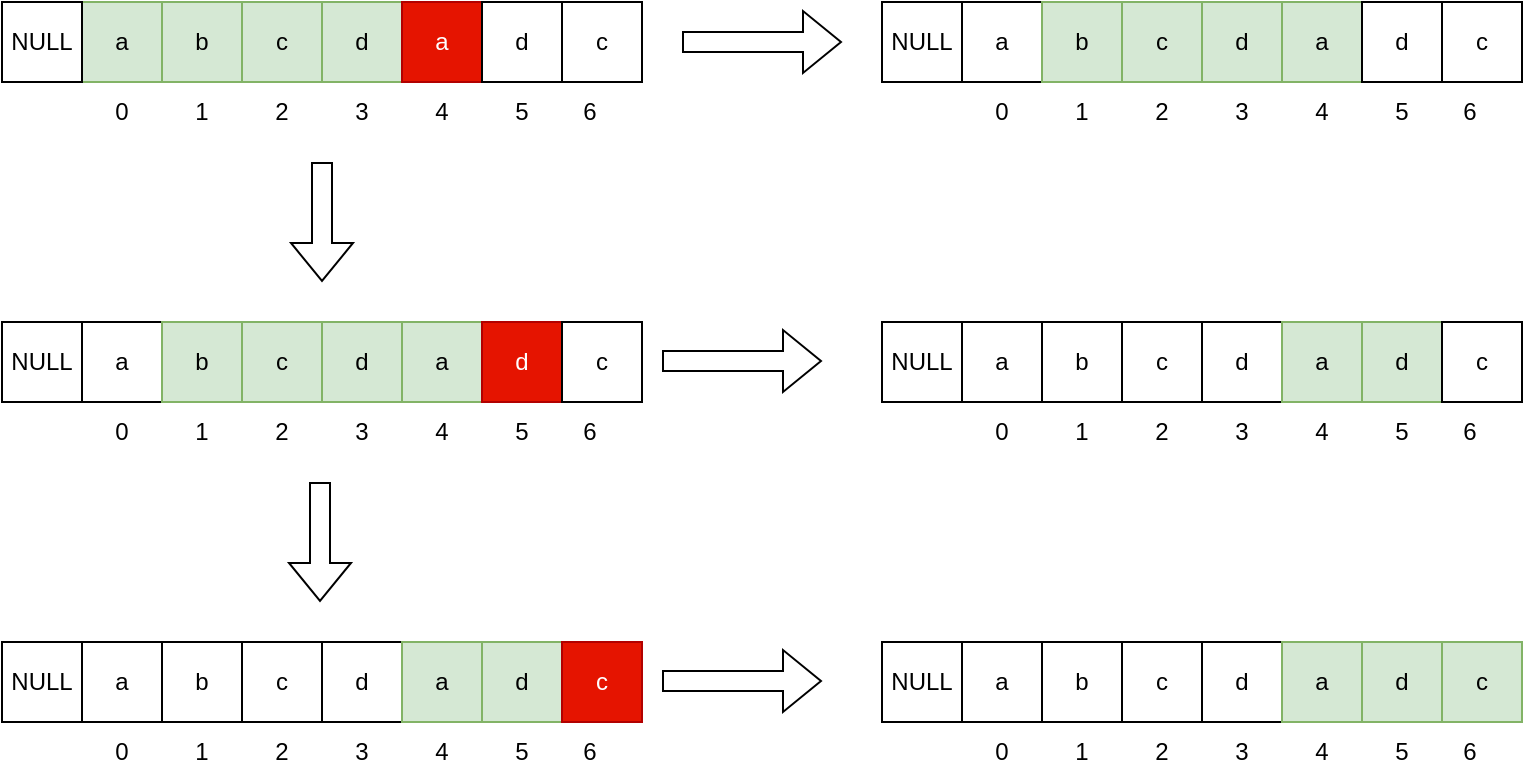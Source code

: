 <mxfile version="24.7.7">
  <diagram name="第 1 页" id="xSM6Evw-va6V5nD4dt-D">
    <mxGraphModel dx="1434" dy="746" grid="1" gridSize="10" guides="1" tooltips="1" connect="1" arrows="1" fold="1" page="1" pageScale="1" pageWidth="827" pageHeight="1169" math="0" shadow="0">
      <root>
        <mxCell id="0" />
        <mxCell id="1" parent="0" />
        <mxCell id="H0Z53659Sgiyl4neBNjR-1" value="a" style="rounded=0;whiteSpace=wrap;html=1;fillColor=#d5e8d4;strokeColor=#82b366;" vertex="1" parent="1">
          <mxGeometry x="160" y="40" width="40" height="40" as="geometry" />
        </mxCell>
        <mxCell id="H0Z53659Sgiyl4neBNjR-2" value="b" style="rounded=0;whiteSpace=wrap;html=1;fillColor=#d5e8d4;strokeColor=#82b366;" vertex="1" parent="1">
          <mxGeometry x="200" y="40" width="40" height="40" as="geometry" />
        </mxCell>
        <mxCell id="H0Z53659Sgiyl4neBNjR-3" value="c" style="rounded=0;whiteSpace=wrap;html=1;fillColor=#d5e8d4;strokeColor=#82b366;" vertex="1" parent="1">
          <mxGeometry x="240" y="40" width="40" height="40" as="geometry" />
        </mxCell>
        <mxCell id="H0Z53659Sgiyl4neBNjR-4" value="d" style="rounded=0;whiteSpace=wrap;html=1;fillColor=#d5e8d4;strokeColor=#82b366;" vertex="1" parent="1">
          <mxGeometry x="280" y="40" width="40" height="40" as="geometry" />
        </mxCell>
        <mxCell id="H0Z53659Sgiyl4neBNjR-5" value="a" style="rounded=0;whiteSpace=wrap;html=1;fillColor=#e51400;fontColor=#ffffff;strokeColor=#B20000;" vertex="1" parent="1">
          <mxGeometry x="320" y="40" width="40" height="40" as="geometry" />
        </mxCell>
        <mxCell id="H0Z53659Sgiyl4neBNjR-8" value="NULL" style="rounded=0;whiteSpace=wrap;html=1;" vertex="1" parent="1">
          <mxGeometry x="120" y="40" width="40" height="40" as="geometry" />
        </mxCell>
        <mxCell id="H0Z53659Sgiyl4neBNjR-9" value="0" style="text;html=1;align=center;verticalAlign=middle;whiteSpace=wrap;rounded=0;" vertex="1" parent="1">
          <mxGeometry x="160" y="80" width="40" height="30" as="geometry" />
        </mxCell>
        <mxCell id="H0Z53659Sgiyl4neBNjR-10" value="1" style="text;html=1;align=center;verticalAlign=middle;whiteSpace=wrap;rounded=0;" vertex="1" parent="1">
          <mxGeometry x="200" y="80" width="40" height="30" as="geometry" />
        </mxCell>
        <mxCell id="H0Z53659Sgiyl4neBNjR-11" value="3" style="text;html=1;align=center;verticalAlign=middle;whiteSpace=wrap;rounded=0;" vertex="1" parent="1">
          <mxGeometry x="280" y="80" width="40" height="30" as="geometry" />
        </mxCell>
        <mxCell id="H0Z53659Sgiyl4neBNjR-13" value="2" style="text;html=1;align=center;verticalAlign=middle;whiteSpace=wrap;rounded=0;" vertex="1" parent="1">
          <mxGeometry x="240" y="80" width="40" height="30" as="geometry" />
        </mxCell>
        <mxCell id="H0Z53659Sgiyl4neBNjR-14" value="4" style="text;html=1;align=center;verticalAlign=middle;whiteSpace=wrap;rounded=0;" vertex="1" parent="1">
          <mxGeometry x="320" y="80" width="40" height="30" as="geometry" />
        </mxCell>
        <mxCell id="H0Z53659Sgiyl4neBNjR-15" value="d" style="rounded=0;whiteSpace=wrap;html=1;" vertex="1" parent="1">
          <mxGeometry x="360" y="40" width="40" height="40" as="geometry" />
        </mxCell>
        <mxCell id="H0Z53659Sgiyl4neBNjR-16" value="c" style="rounded=0;whiteSpace=wrap;html=1;" vertex="1" parent="1">
          <mxGeometry x="400" y="40" width="40" height="40" as="geometry" />
        </mxCell>
        <mxCell id="H0Z53659Sgiyl4neBNjR-17" value="5" style="text;html=1;align=center;verticalAlign=middle;whiteSpace=wrap;rounded=0;" vertex="1" parent="1">
          <mxGeometry x="360" y="80" width="40" height="30" as="geometry" />
        </mxCell>
        <mxCell id="H0Z53659Sgiyl4neBNjR-18" value="6" style="text;html=1;align=center;verticalAlign=middle;whiteSpace=wrap;rounded=0;" vertex="1" parent="1">
          <mxGeometry x="394" y="80" width="40" height="30" as="geometry" />
        </mxCell>
        <mxCell id="H0Z53659Sgiyl4neBNjR-20" value="a" style="rounded=0;whiteSpace=wrap;html=1;" vertex="1" parent="1">
          <mxGeometry x="160" y="200" width="40" height="40" as="geometry" />
        </mxCell>
        <mxCell id="H0Z53659Sgiyl4neBNjR-21" value="b" style="rounded=0;whiteSpace=wrap;html=1;fillColor=#d5e8d4;strokeColor=#82b366;" vertex="1" parent="1">
          <mxGeometry x="200" y="200" width="40" height="40" as="geometry" />
        </mxCell>
        <mxCell id="H0Z53659Sgiyl4neBNjR-22" value="c" style="rounded=0;whiteSpace=wrap;html=1;fillColor=#d5e8d4;strokeColor=#82b366;" vertex="1" parent="1">
          <mxGeometry x="240" y="200" width="40" height="40" as="geometry" />
        </mxCell>
        <mxCell id="H0Z53659Sgiyl4neBNjR-23" value="d" style="rounded=0;whiteSpace=wrap;html=1;fillColor=#d5e8d4;strokeColor=#82b366;" vertex="1" parent="1">
          <mxGeometry x="280" y="200" width="40" height="40" as="geometry" />
        </mxCell>
        <mxCell id="H0Z53659Sgiyl4neBNjR-25" value="a" style="rounded=0;whiteSpace=wrap;html=1;fillColor=#d5e8d4;strokeColor=#82b366;" vertex="1" parent="1">
          <mxGeometry x="320" y="200" width="40" height="40" as="geometry" />
        </mxCell>
        <mxCell id="H0Z53659Sgiyl4neBNjR-26" value="NULL" style="rounded=0;whiteSpace=wrap;html=1;" vertex="1" parent="1">
          <mxGeometry x="120" y="200" width="40" height="40" as="geometry" />
        </mxCell>
        <mxCell id="H0Z53659Sgiyl4neBNjR-27" value="0" style="text;html=1;align=center;verticalAlign=middle;whiteSpace=wrap;rounded=0;" vertex="1" parent="1">
          <mxGeometry x="160" y="240" width="40" height="30" as="geometry" />
        </mxCell>
        <mxCell id="H0Z53659Sgiyl4neBNjR-28" value="1" style="text;html=1;align=center;verticalAlign=middle;whiteSpace=wrap;rounded=0;" vertex="1" parent="1">
          <mxGeometry x="200" y="240" width="40" height="30" as="geometry" />
        </mxCell>
        <mxCell id="H0Z53659Sgiyl4neBNjR-29" value="3" style="text;html=1;align=center;verticalAlign=middle;whiteSpace=wrap;rounded=0;" vertex="1" parent="1">
          <mxGeometry x="280" y="240" width="40" height="30" as="geometry" />
        </mxCell>
        <mxCell id="H0Z53659Sgiyl4neBNjR-30" value="2" style="text;html=1;align=center;verticalAlign=middle;whiteSpace=wrap;rounded=0;" vertex="1" parent="1">
          <mxGeometry x="240" y="240" width="40" height="30" as="geometry" />
        </mxCell>
        <mxCell id="H0Z53659Sgiyl4neBNjR-31" value="4" style="text;html=1;align=center;verticalAlign=middle;whiteSpace=wrap;rounded=0;" vertex="1" parent="1">
          <mxGeometry x="320" y="240" width="40" height="30" as="geometry" />
        </mxCell>
        <mxCell id="H0Z53659Sgiyl4neBNjR-32" value="d" style="rounded=0;whiteSpace=wrap;html=1;fillColor=#e51400;fontColor=#ffffff;strokeColor=#B20000;" vertex="1" parent="1">
          <mxGeometry x="360" y="200" width="40" height="40" as="geometry" />
        </mxCell>
        <mxCell id="H0Z53659Sgiyl4neBNjR-33" value="c" style="rounded=0;whiteSpace=wrap;html=1;" vertex="1" parent="1">
          <mxGeometry x="400" y="200" width="40" height="40" as="geometry" />
        </mxCell>
        <mxCell id="H0Z53659Sgiyl4neBNjR-34" value="5" style="text;html=1;align=center;verticalAlign=middle;whiteSpace=wrap;rounded=0;" vertex="1" parent="1">
          <mxGeometry x="360" y="240" width="40" height="30" as="geometry" />
        </mxCell>
        <mxCell id="H0Z53659Sgiyl4neBNjR-35" value="6" style="text;html=1;align=center;verticalAlign=middle;whiteSpace=wrap;rounded=0;" vertex="1" parent="1">
          <mxGeometry x="394" y="240" width="40" height="30" as="geometry" />
        </mxCell>
        <mxCell id="H0Z53659Sgiyl4neBNjR-39" value="" style="shape=flexArrow;endArrow=classic;html=1;rounded=0;" edge="1" parent="1">
          <mxGeometry width="50" height="50" relative="1" as="geometry">
            <mxPoint x="280" y="120" as="sourcePoint" />
            <mxPoint x="280" y="180" as="targetPoint" />
          </mxGeometry>
        </mxCell>
        <mxCell id="H0Z53659Sgiyl4neBNjR-40" value="a" style="rounded=0;whiteSpace=wrap;html=1;" vertex="1" parent="1">
          <mxGeometry x="160" y="360" width="40" height="40" as="geometry" />
        </mxCell>
        <mxCell id="H0Z53659Sgiyl4neBNjR-41" value="b" style="rounded=0;whiteSpace=wrap;html=1;" vertex="1" parent="1">
          <mxGeometry x="200" y="360" width="40" height="40" as="geometry" />
        </mxCell>
        <mxCell id="H0Z53659Sgiyl4neBNjR-42" value="c" style="rounded=0;whiteSpace=wrap;html=1;" vertex="1" parent="1">
          <mxGeometry x="240" y="360" width="40" height="40" as="geometry" />
        </mxCell>
        <mxCell id="H0Z53659Sgiyl4neBNjR-43" value="d" style="rounded=0;whiteSpace=wrap;html=1;" vertex="1" parent="1">
          <mxGeometry x="280" y="360" width="40" height="40" as="geometry" />
        </mxCell>
        <mxCell id="H0Z53659Sgiyl4neBNjR-44" value="a" style="rounded=0;whiteSpace=wrap;html=1;fillColor=#d5e8d4;strokeColor=#82b366;" vertex="1" parent="1">
          <mxGeometry x="320" y="360" width="40" height="40" as="geometry" />
        </mxCell>
        <mxCell id="H0Z53659Sgiyl4neBNjR-45" value="NULL" style="rounded=0;whiteSpace=wrap;html=1;" vertex="1" parent="1">
          <mxGeometry x="120" y="360" width="40" height="40" as="geometry" />
        </mxCell>
        <mxCell id="H0Z53659Sgiyl4neBNjR-46" value="0" style="text;html=1;align=center;verticalAlign=middle;whiteSpace=wrap;rounded=0;" vertex="1" parent="1">
          <mxGeometry x="160" y="400" width="40" height="30" as="geometry" />
        </mxCell>
        <mxCell id="H0Z53659Sgiyl4neBNjR-47" value="1" style="text;html=1;align=center;verticalAlign=middle;whiteSpace=wrap;rounded=0;" vertex="1" parent="1">
          <mxGeometry x="200" y="400" width="40" height="30" as="geometry" />
        </mxCell>
        <mxCell id="H0Z53659Sgiyl4neBNjR-48" value="3" style="text;html=1;align=center;verticalAlign=middle;whiteSpace=wrap;rounded=0;" vertex="1" parent="1">
          <mxGeometry x="280" y="400" width="40" height="30" as="geometry" />
        </mxCell>
        <mxCell id="H0Z53659Sgiyl4neBNjR-49" value="2" style="text;html=1;align=center;verticalAlign=middle;whiteSpace=wrap;rounded=0;" vertex="1" parent="1">
          <mxGeometry x="240" y="400" width="40" height="30" as="geometry" />
        </mxCell>
        <mxCell id="H0Z53659Sgiyl4neBNjR-50" value="4" style="text;html=1;align=center;verticalAlign=middle;whiteSpace=wrap;rounded=0;" vertex="1" parent="1">
          <mxGeometry x="320" y="400" width="40" height="30" as="geometry" />
        </mxCell>
        <mxCell id="H0Z53659Sgiyl4neBNjR-51" value="d" style="rounded=0;whiteSpace=wrap;html=1;fillColor=#d5e8d4;strokeColor=#82b366;" vertex="1" parent="1">
          <mxGeometry x="360" y="360" width="40" height="40" as="geometry" />
        </mxCell>
        <mxCell id="H0Z53659Sgiyl4neBNjR-52" value="c" style="rounded=0;whiteSpace=wrap;html=1;fillColor=#e51400;fontColor=#ffffff;strokeColor=#B20000;" vertex="1" parent="1">
          <mxGeometry x="400" y="360" width="40" height="40" as="geometry" />
        </mxCell>
        <mxCell id="H0Z53659Sgiyl4neBNjR-53" value="5" style="text;html=1;align=center;verticalAlign=middle;whiteSpace=wrap;rounded=0;" vertex="1" parent="1">
          <mxGeometry x="360" y="400" width="40" height="30" as="geometry" />
        </mxCell>
        <mxCell id="H0Z53659Sgiyl4neBNjR-54" value="6" style="text;html=1;align=center;verticalAlign=middle;whiteSpace=wrap;rounded=0;" vertex="1" parent="1">
          <mxGeometry x="394" y="400" width="40" height="30" as="geometry" />
        </mxCell>
        <mxCell id="H0Z53659Sgiyl4neBNjR-55" value="" style="shape=flexArrow;endArrow=classic;html=1;rounded=0;" edge="1" parent="1">
          <mxGeometry width="50" height="50" relative="1" as="geometry">
            <mxPoint x="279" y="280" as="sourcePoint" />
            <mxPoint x="279" y="340" as="targetPoint" />
          </mxGeometry>
        </mxCell>
        <mxCell id="H0Z53659Sgiyl4neBNjR-56" value="a" style="rounded=0;whiteSpace=wrap;html=1;" vertex="1" parent="1">
          <mxGeometry x="600" y="40" width="40" height="40" as="geometry" />
        </mxCell>
        <mxCell id="H0Z53659Sgiyl4neBNjR-57" value="b" style="rounded=0;whiteSpace=wrap;html=1;fillColor=#d5e8d4;strokeColor=#82b366;" vertex="1" parent="1">
          <mxGeometry x="640" y="40" width="40" height="40" as="geometry" />
        </mxCell>
        <mxCell id="H0Z53659Sgiyl4neBNjR-58" value="c" style="rounded=0;whiteSpace=wrap;html=1;fillColor=#d5e8d4;strokeColor=#82b366;" vertex="1" parent="1">
          <mxGeometry x="680" y="40" width="40" height="40" as="geometry" />
        </mxCell>
        <mxCell id="H0Z53659Sgiyl4neBNjR-59" value="d" style="rounded=0;whiteSpace=wrap;html=1;fillColor=#d5e8d4;strokeColor=#82b366;" vertex="1" parent="1">
          <mxGeometry x="720" y="40" width="40" height="40" as="geometry" />
        </mxCell>
        <mxCell id="H0Z53659Sgiyl4neBNjR-60" value="a" style="rounded=0;whiteSpace=wrap;html=1;fillColor=#d5e8d4;strokeColor=#82b366;" vertex="1" parent="1">
          <mxGeometry x="760" y="40" width="40" height="40" as="geometry" />
        </mxCell>
        <mxCell id="H0Z53659Sgiyl4neBNjR-61" value="NULL" style="rounded=0;whiteSpace=wrap;html=1;" vertex="1" parent="1">
          <mxGeometry x="560" y="40" width="40" height="40" as="geometry" />
        </mxCell>
        <mxCell id="H0Z53659Sgiyl4neBNjR-62" value="0" style="text;html=1;align=center;verticalAlign=middle;whiteSpace=wrap;rounded=0;" vertex="1" parent="1">
          <mxGeometry x="600" y="80" width="40" height="30" as="geometry" />
        </mxCell>
        <mxCell id="H0Z53659Sgiyl4neBNjR-63" value="1" style="text;html=1;align=center;verticalAlign=middle;whiteSpace=wrap;rounded=0;" vertex="1" parent="1">
          <mxGeometry x="640" y="80" width="40" height="30" as="geometry" />
        </mxCell>
        <mxCell id="H0Z53659Sgiyl4neBNjR-64" value="3" style="text;html=1;align=center;verticalAlign=middle;whiteSpace=wrap;rounded=0;" vertex="1" parent="1">
          <mxGeometry x="720" y="80" width="40" height="30" as="geometry" />
        </mxCell>
        <mxCell id="H0Z53659Sgiyl4neBNjR-65" value="2" style="text;html=1;align=center;verticalAlign=middle;whiteSpace=wrap;rounded=0;" vertex="1" parent="1">
          <mxGeometry x="680" y="80" width="40" height="30" as="geometry" />
        </mxCell>
        <mxCell id="H0Z53659Sgiyl4neBNjR-66" value="4" style="text;html=1;align=center;verticalAlign=middle;whiteSpace=wrap;rounded=0;" vertex="1" parent="1">
          <mxGeometry x="760" y="80" width="40" height="30" as="geometry" />
        </mxCell>
        <mxCell id="H0Z53659Sgiyl4neBNjR-67" value="d" style="rounded=0;whiteSpace=wrap;html=1;" vertex="1" parent="1">
          <mxGeometry x="800" y="40" width="40" height="40" as="geometry" />
        </mxCell>
        <mxCell id="H0Z53659Sgiyl4neBNjR-68" value="c" style="rounded=0;whiteSpace=wrap;html=1;" vertex="1" parent="1">
          <mxGeometry x="840" y="40" width="40" height="40" as="geometry" />
        </mxCell>
        <mxCell id="H0Z53659Sgiyl4neBNjR-69" value="5" style="text;html=1;align=center;verticalAlign=middle;whiteSpace=wrap;rounded=0;" vertex="1" parent="1">
          <mxGeometry x="800" y="80" width="40" height="30" as="geometry" />
        </mxCell>
        <mxCell id="H0Z53659Sgiyl4neBNjR-70" value="6" style="text;html=1;align=center;verticalAlign=middle;whiteSpace=wrap;rounded=0;" vertex="1" parent="1">
          <mxGeometry x="834" y="80" width="40" height="30" as="geometry" />
        </mxCell>
        <mxCell id="H0Z53659Sgiyl4neBNjR-71" value="" style="shape=flexArrow;endArrow=classic;html=1;rounded=0;" edge="1" parent="1">
          <mxGeometry width="50" height="50" relative="1" as="geometry">
            <mxPoint x="460" y="60" as="sourcePoint" />
            <mxPoint x="540" y="60" as="targetPoint" />
          </mxGeometry>
        </mxCell>
        <mxCell id="H0Z53659Sgiyl4neBNjR-72" value="" style="shape=flexArrow;endArrow=classic;html=1;rounded=0;" edge="1" parent="1">
          <mxGeometry width="50" height="50" relative="1" as="geometry">
            <mxPoint x="450" y="219.5" as="sourcePoint" />
            <mxPoint x="530" y="219.5" as="targetPoint" />
          </mxGeometry>
        </mxCell>
        <mxCell id="H0Z53659Sgiyl4neBNjR-88" value="a" style="rounded=0;whiteSpace=wrap;html=1;" vertex="1" parent="1">
          <mxGeometry x="600" y="200" width="40" height="40" as="geometry" />
        </mxCell>
        <mxCell id="H0Z53659Sgiyl4neBNjR-89" value="b" style="rounded=0;whiteSpace=wrap;html=1;" vertex="1" parent="1">
          <mxGeometry x="640" y="200" width="40" height="40" as="geometry" />
        </mxCell>
        <mxCell id="H0Z53659Sgiyl4neBNjR-90" value="c" style="rounded=0;whiteSpace=wrap;html=1;" vertex="1" parent="1">
          <mxGeometry x="680" y="200" width="40" height="40" as="geometry" />
        </mxCell>
        <mxCell id="H0Z53659Sgiyl4neBNjR-91" value="d" style="rounded=0;whiteSpace=wrap;html=1;" vertex="1" parent="1">
          <mxGeometry x="720" y="200" width="40" height="40" as="geometry" />
        </mxCell>
        <mxCell id="H0Z53659Sgiyl4neBNjR-92" value="a" style="rounded=0;whiteSpace=wrap;html=1;fillColor=#d5e8d4;strokeColor=#82b366;" vertex="1" parent="1">
          <mxGeometry x="760" y="200" width="40" height="40" as="geometry" />
        </mxCell>
        <mxCell id="H0Z53659Sgiyl4neBNjR-93" value="NULL" style="rounded=0;whiteSpace=wrap;html=1;" vertex="1" parent="1">
          <mxGeometry x="560" y="200" width="40" height="40" as="geometry" />
        </mxCell>
        <mxCell id="H0Z53659Sgiyl4neBNjR-94" value="0" style="text;html=1;align=center;verticalAlign=middle;whiteSpace=wrap;rounded=0;" vertex="1" parent="1">
          <mxGeometry x="600" y="240" width="40" height="30" as="geometry" />
        </mxCell>
        <mxCell id="H0Z53659Sgiyl4neBNjR-95" value="1" style="text;html=1;align=center;verticalAlign=middle;whiteSpace=wrap;rounded=0;" vertex="1" parent="1">
          <mxGeometry x="640" y="240" width="40" height="30" as="geometry" />
        </mxCell>
        <mxCell id="H0Z53659Sgiyl4neBNjR-96" value="3" style="text;html=1;align=center;verticalAlign=middle;whiteSpace=wrap;rounded=0;" vertex="1" parent="1">
          <mxGeometry x="720" y="240" width="40" height="30" as="geometry" />
        </mxCell>
        <mxCell id="H0Z53659Sgiyl4neBNjR-97" value="2" style="text;html=1;align=center;verticalAlign=middle;whiteSpace=wrap;rounded=0;" vertex="1" parent="1">
          <mxGeometry x="680" y="240" width="40" height="30" as="geometry" />
        </mxCell>
        <mxCell id="H0Z53659Sgiyl4neBNjR-98" value="4" style="text;html=1;align=center;verticalAlign=middle;whiteSpace=wrap;rounded=0;" vertex="1" parent="1">
          <mxGeometry x="760" y="240" width="40" height="30" as="geometry" />
        </mxCell>
        <mxCell id="H0Z53659Sgiyl4neBNjR-99" value="d" style="rounded=0;whiteSpace=wrap;html=1;fillColor=#d5e8d4;strokeColor=#82b366;" vertex="1" parent="1">
          <mxGeometry x="800" y="200" width="40" height="40" as="geometry" />
        </mxCell>
        <mxCell id="H0Z53659Sgiyl4neBNjR-100" value="c" style="rounded=0;whiteSpace=wrap;html=1;" vertex="1" parent="1">
          <mxGeometry x="840" y="200" width="40" height="40" as="geometry" />
        </mxCell>
        <mxCell id="H0Z53659Sgiyl4neBNjR-101" value="5" style="text;html=1;align=center;verticalAlign=middle;whiteSpace=wrap;rounded=0;" vertex="1" parent="1">
          <mxGeometry x="800" y="240" width="40" height="30" as="geometry" />
        </mxCell>
        <mxCell id="H0Z53659Sgiyl4neBNjR-102" value="6" style="text;html=1;align=center;verticalAlign=middle;whiteSpace=wrap;rounded=0;" vertex="1" parent="1">
          <mxGeometry x="834" y="240" width="40" height="30" as="geometry" />
        </mxCell>
        <mxCell id="H0Z53659Sgiyl4neBNjR-103" value="" style="shape=flexArrow;endArrow=classic;html=1;rounded=0;" edge="1" parent="1">
          <mxGeometry width="50" height="50" relative="1" as="geometry">
            <mxPoint x="450" y="379.5" as="sourcePoint" />
            <mxPoint x="530" y="379.5" as="targetPoint" />
          </mxGeometry>
        </mxCell>
        <mxCell id="H0Z53659Sgiyl4neBNjR-104" value="a" style="rounded=0;whiteSpace=wrap;html=1;" vertex="1" parent="1">
          <mxGeometry x="600" y="360" width="40" height="40" as="geometry" />
        </mxCell>
        <mxCell id="H0Z53659Sgiyl4neBNjR-105" value="b" style="rounded=0;whiteSpace=wrap;html=1;" vertex="1" parent="1">
          <mxGeometry x="640" y="360" width="40" height="40" as="geometry" />
        </mxCell>
        <mxCell id="H0Z53659Sgiyl4neBNjR-106" value="c" style="rounded=0;whiteSpace=wrap;html=1;" vertex="1" parent="1">
          <mxGeometry x="680" y="360" width="40" height="40" as="geometry" />
        </mxCell>
        <mxCell id="H0Z53659Sgiyl4neBNjR-107" value="d" style="rounded=0;whiteSpace=wrap;html=1;" vertex="1" parent="1">
          <mxGeometry x="720" y="360" width="40" height="40" as="geometry" />
        </mxCell>
        <mxCell id="H0Z53659Sgiyl4neBNjR-108" value="a" style="rounded=0;whiteSpace=wrap;html=1;fillColor=#d5e8d4;strokeColor=#82b366;" vertex="1" parent="1">
          <mxGeometry x="760" y="360" width="40" height="40" as="geometry" />
        </mxCell>
        <mxCell id="H0Z53659Sgiyl4neBNjR-109" value="NULL" style="rounded=0;whiteSpace=wrap;html=1;" vertex="1" parent="1">
          <mxGeometry x="560" y="360" width="40" height="40" as="geometry" />
        </mxCell>
        <mxCell id="H0Z53659Sgiyl4neBNjR-110" value="0" style="text;html=1;align=center;verticalAlign=middle;whiteSpace=wrap;rounded=0;" vertex="1" parent="1">
          <mxGeometry x="600" y="400" width="40" height="30" as="geometry" />
        </mxCell>
        <mxCell id="H0Z53659Sgiyl4neBNjR-111" value="1" style="text;html=1;align=center;verticalAlign=middle;whiteSpace=wrap;rounded=0;" vertex="1" parent="1">
          <mxGeometry x="640" y="400" width="40" height="30" as="geometry" />
        </mxCell>
        <mxCell id="H0Z53659Sgiyl4neBNjR-112" value="3" style="text;html=1;align=center;verticalAlign=middle;whiteSpace=wrap;rounded=0;" vertex="1" parent="1">
          <mxGeometry x="720" y="400" width="40" height="30" as="geometry" />
        </mxCell>
        <mxCell id="H0Z53659Sgiyl4neBNjR-113" value="2" style="text;html=1;align=center;verticalAlign=middle;whiteSpace=wrap;rounded=0;" vertex="1" parent="1">
          <mxGeometry x="680" y="400" width="40" height="30" as="geometry" />
        </mxCell>
        <mxCell id="H0Z53659Sgiyl4neBNjR-114" value="4" style="text;html=1;align=center;verticalAlign=middle;whiteSpace=wrap;rounded=0;" vertex="1" parent="1">
          <mxGeometry x="760" y="400" width="40" height="30" as="geometry" />
        </mxCell>
        <mxCell id="H0Z53659Sgiyl4neBNjR-115" value="d" style="rounded=0;whiteSpace=wrap;html=1;fillColor=#d5e8d4;strokeColor=#82b366;" vertex="1" parent="1">
          <mxGeometry x="800" y="360" width="40" height="40" as="geometry" />
        </mxCell>
        <mxCell id="H0Z53659Sgiyl4neBNjR-116" value="c" style="rounded=0;whiteSpace=wrap;html=1;fillColor=#d5e8d4;strokeColor=#82b366;" vertex="1" parent="1">
          <mxGeometry x="840" y="360" width="40" height="40" as="geometry" />
        </mxCell>
        <mxCell id="H0Z53659Sgiyl4neBNjR-117" value="5" style="text;html=1;align=center;verticalAlign=middle;whiteSpace=wrap;rounded=0;" vertex="1" parent="1">
          <mxGeometry x="800" y="400" width="40" height="30" as="geometry" />
        </mxCell>
        <mxCell id="H0Z53659Sgiyl4neBNjR-118" value="6" style="text;html=1;align=center;verticalAlign=middle;whiteSpace=wrap;rounded=0;" vertex="1" parent="1">
          <mxGeometry x="834" y="400" width="40" height="30" as="geometry" />
        </mxCell>
      </root>
    </mxGraphModel>
  </diagram>
</mxfile>
